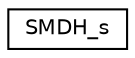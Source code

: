 digraph "Graphical Class Hierarchy"
{
  edge [fontname="Helvetica",fontsize="10",labelfontname="Helvetica",labelfontsize="10"];
  node [fontname="Helvetica",fontsize="10",shape=record];
  rankdir="LR";
  Node1 [label="SMDH_s",height=0.2,width=0.4,color="black", fillcolor="white", style="filled",URL="$structSMDH__s.html"];
}
